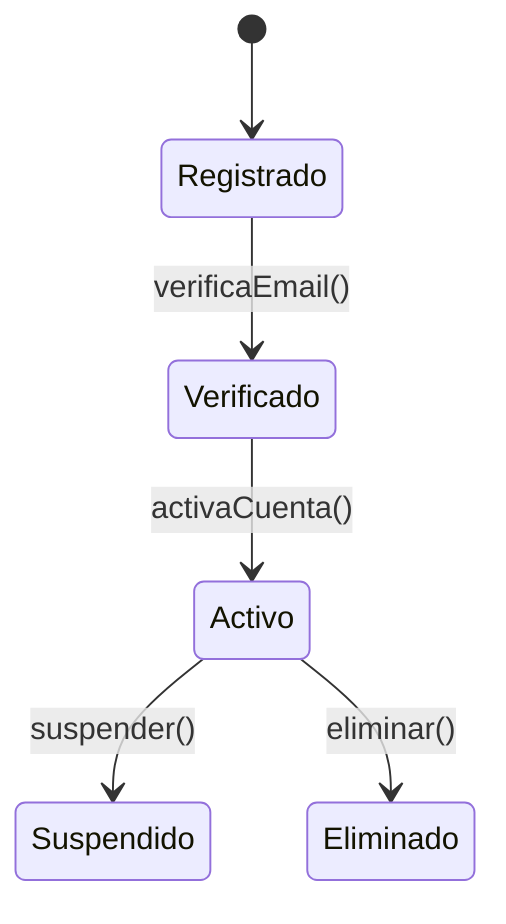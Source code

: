 stateDiagram-v2
    [*] --> Registrado
    Registrado --> Verificado: verificaEmail()
    Verificado --> Activo: activaCuenta()
    Activo --> Suspendido: suspender()
    Activo --> Eliminado: eliminar()